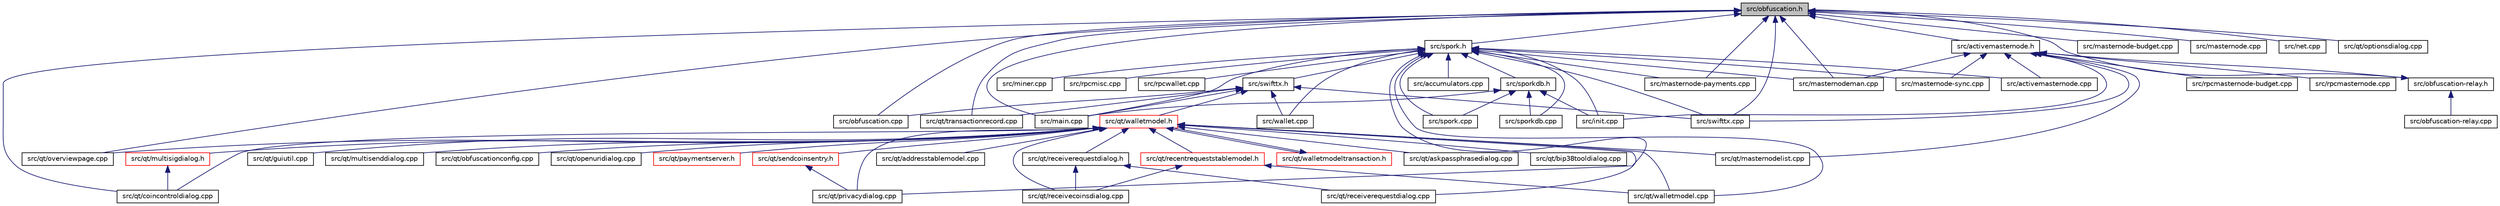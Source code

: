 digraph "src/obfuscation.h"
{
  edge [fontname="Helvetica",fontsize="10",labelfontname="Helvetica",labelfontsize="10"];
  node [fontname="Helvetica",fontsize="10",shape=record];
  Node136 [label="src/obfuscation.h",height=0.2,width=0.4,color="black", fillcolor="grey75", style="filled", fontcolor="black"];
  Node136 -> Node137 [dir="back",color="midnightblue",fontsize="10",style="solid",fontname="Helvetica"];
  Node137 [label="src/spork.h",height=0.2,width=0.4,color="black", fillcolor="white", style="filled",URL="$spork_8h.html"];
  Node137 -> Node138 [dir="back",color="midnightblue",fontsize="10",style="solid",fontname="Helvetica"];
  Node138 [label="src/accumulators.cpp",height=0.2,width=0.4,color="black", fillcolor="white", style="filled",URL="$accumulators_8cpp.html"];
  Node137 -> Node139 [dir="back",color="midnightblue",fontsize="10",style="solid",fontname="Helvetica"];
  Node139 [label="src/activemasternode.cpp",height=0.2,width=0.4,color="black", fillcolor="white", style="filled",URL="$activemasternode_8cpp.html"];
  Node137 -> Node140 [dir="back",color="midnightblue",fontsize="10",style="solid",fontname="Helvetica"];
  Node140 [label="src/init.cpp",height=0.2,width=0.4,color="black", fillcolor="white", style="filled",URL="$init_8cpp.html"];
  Node137 -> Node141 [dir="back",color="midnightblue",fontsize="10",style="solid",fontname="Helvetica"];
  Node141 [label="src/sporkdb.h",height=0.2,width=0.4,color="black", fillcolor="white", style="filled",URL="$sporkdb_8h.html"];
  Node141 -> Node140 [dir="back",color="midnightblue",fontsize="10",style="solid",fontname="Helvetica"];
  Node141 -> Node142 [dir="back",color="midnightblue",fontsize="10",style="solid",fontname="Helvetica"];
  Node142 [label="src/main.cpp",height=0.2,width=0.4,color="black", fillcolor="white", style="filled",URL="$main_8cpp.html"];
  Node141 -> Node143 [dir="back",color="midnightblue",fontsize="10",style="solid",fontname="Helvetica"];
  Node143 [label="src/spork.cpp",height=0.2,width=0.4,color="black", fillcolor="white", style="filled",URL="$spork_8cpp.html"];
  Node141 -> Node144 [dir="back",color="midnightblue",fontsize="10",style="solid",fontname="Helvetica"];
  Node144 [label="src/sporkdb.cpp",height=0.2,width=0.4,color="black", fillcolor="white", style="filled",URL="$sporkdb_8cpp.html"];
  Node137 -> Node142 [dir="back",color="midnightblue",fontsize="10",style="solid",fontname="Helvetica"];
  Node137 -> Node145 [dir="back",color="midnightblue",fontsize="10",style="solid",fontname="Helvetica"];
  Node145 [label="src/swifttx.h",height=0.2,width=0.4,color="black", fillcolor="white", style="filled",URL="$swifttx_8h.html"];
  Node145 -> Node142 [dir="back",color="midnightblue",fontsize="10",style="solid",fontname="Helvetica"];
  Node145 -> Node146 [dir="back",color="midnightblue",fontsize="10",style="solid",fontname="Helvetica"];
  Node146 [label="src/obfuscation.cpp",height=0.2,width=0.4,color="black", fillcolor="white", style="filled",URL="$obfuscation_8cpp.html"];
  Node145 -> Node147 [dir="back",color="midnightblue",fontsize="10",style="solid",fontname="Helvetica"];
  Node147 [label="src/qt/walletmodel.h",height=0.2,width=0.4,color="red", fillcolor="white", style="filled",URL="$walletmodel_8h.html"];
  Node147 -> Node148 [dir="back",color="midnightblue",fontsize="10",style="solid",fontname="Helvetica"];
  Node148 [label="src/qt/addresstablemodel.cpp",height=0.2,width=0.4,color="black", fillcolor="white", style="filled",URL="$addresstablemodel_8cpp.html"];
  Node147 -> Node149 [dir="back",color="midnightblue",fontsize="10",style="solid",fontname="Helvetica"];
  Node149 [label="src/qt/walletmodeltransaction.h",height=0.2,width=0.4,color="red", fillcolor="white", style="filled",URL="$walletmodeltransaction_8h.html"];
  Node149 -> Node147 [dir="back",color="midnightblue",fontsize="10",style="solid",fontname="Helvetica"];
  Node147 -> Node151 [dir="back",color="midnightblue",fontsize="10",style="solid",fontname="Helvetica"];
  Node151 [label="src/qt/askpassphrasedialog.cpp",height=0.2,width=0.4,color="black", fillcolor="white", style="filled",URL="$askpassphrasedialog_8cpp.html"];
  Node147 -> Node152 [dir="back",color="midnightblue",fontsize="10",style="solid",fontname="Helvetica"];
  Node152 [label="src/qt/bip38tooldialog.cpp",height=0.2,width=0.4,color="black", fillcolor="white", style="filled",URL="$bip38tooldialog_8cpp.html"];
  Node147 -> Node153 [dir="back",color="midnightblue",fontsize="10",style="solid",fontname="Helvetica"];
  Node153 [label="src/qt/coincontroldialog.cpp",height=0.2,width=0.4,color="black", fillcolor="white", style="filled",URL="$coincontroldialog_8cpp.html"];
  Node147 -> Node154 [dir="back",color="midnightblue",fontsize="10",style="solid",fontname="Helvetica"];
  Node154 [label="src/qt/multisigdialog.h",height=0.2,width=0.4,color="red", fillcolor="white", style="filled",URL="$multisigdialog_8h.html"];
  Node154 -> Node153 [dir="back",color="midnightblue",fontsize="10",style="solid",fontname="Helvetica"];
  Node147 -> Node157 [dir="back",color="midnightblue",fontsize="10",style="solid",fontname="Helvetica"];
  Node157 [label="src/qt/guiutil.cpp",height=0.2,width=0.4,color="black", fillcolor="white", style="filled",URL="$guiutil_8cpp.html"];
  Node147 -> Node158 [dir="back",color="midnightblue",fontsize="10",style="solid",fontname="Helvetica"];
  Node158 [label="src/qt/masternodelist.cpp",height=0.2,width=0.4,color="black", fillcolor="white", style="filled",URL="$masternodelist_8cpp.html"];
  Node147 -> Node159 [dir="back",color="midnightblue",fontsize="10",style="solid",fontname="Helvetica"];
  Node159 [label="src/qt/multisenddialog.cpp",height=0.2,width=0.4,color="black", fillcolor="white", style="filled",URL="$multisenddialog_8cpp.html"];
  Node147 -> Node160 [dir="back",color="midnightblue",fontsize="10",style="solid",fontname="Helvetica"];
  Node160 [label="src/qt/obfuscationconfig.cpp",height=0.2,width=0.4,color="black", fillcolor="white", style="filled",URL="$obfuscationconfig_8cpp.html"];
  Node147 -> Node161 [dir="back",color="midnightblue",fontsize="10",style="solid",fontname="Helvetica"];
  Node161 [label="src/qt/openuridialog.cpp",height=0.2,width=0.4,color="black", fillcolor="white", style="filled",URL="$openuridialog_8cpp.html"];
  Node147 -> Node162 [dir="back",color="midnightblue",fontsize="10",style="solid",fontname="Helvetica"];
  Node162 [label="src/qt/overviewpage.cpp",height=0.2,width=0.4,color="black", fillcolor="white", style="filled",URL="$overviewpage_8cpp.html"];
  Node147 -> Node163 [dir="back",color="midnightblue",fontsize="10",style="solid",fontname="Helvetica"];
  Node163 [label="src/qt/paymentserver.h",height=0.2,width=0.4,color="red", fillcolor="white", style="filled",URL="$paymentserver_8h.html"];
  Node147 -> Node168 [dir="back",color="midnightblue",fontsize="10",style="solid",fontname="Helvetica"];
  Node168 [label="src/qt/sendcoinsentry.h",height=0.2,width=0.4,color="red", fillcolor="white", style="filled",URL="$sendcoinsentry_8h.html"];
  Node168 -> Node169 [dir="back",color="midnightblue",fontsize="10",style="solid",fontname="Helvetica"];
  Node169 [label="src/qt/privacydialog.cpp",height=0.2,width=0.4,color="black", fillcolor="white", style="filled",URL="$privacydialog_8cpp.html"];
  Node147 -> Node169 [dir="back",color="midnightblue",fontsize="10",style="solid",fontname="Helvetica"];
  Node147 -> Node172 [dir="back",color="midnightblue",fontsize="10",style="solid",fontname="Helvetica"];
  Node172 [label="src/qt/receiverequestdialog.h",height=0.2,width=0.4,color="black", fillcolor="white", style="filled",URL="$receiverequestdialog_8h.html"];
  Node172 -> Node173 [dir="back",color="midnightblue",fontsize="10",style="solid",fontname="Helvetica"];
  Node173 [label="src/qt/receivecoinsdialog.cpp",height=0.2,width=0.4,color="black", fillcolor="white", style="filled",URL="$receivecoinsdialog_8cpp.html"];
  Node172 -> Node174 [dir="back",color="midnightblue",fontsize="10",style="solid",fontname="Helvetica"];
  Node174 [label="src/qt/receiverequestdialog.cpp",height=0.2,width=0.4,color="black", fillcolor="white", style="filled",URL="$receiverequestdialog_8cpp.html"];
  Node147 -> Node175 [dir="back",color="midnightblue",fontsize="10",style="solid",fontname="Helvetica"];
  Node175 [label="src/qt/recentrequeststablemodel.h",height=0.2,width=0.4,color="red", fillcolor="white", style="filled",URL="$recentrequeststablemodel_8h.html"];
  Node175 -> Node173 [dir="back",color="midnightblue",fontsize="10",style="solid",fontname="Helvetica"];
  Node175 -> Node177 [dir="back",color="midnightblue",fontsize="10",style="solid",fontname="Helvetica"];
  Node177 [label="src/qt/walletmodel.cpp",height=0.2,width=0.4,color="black", fillcolor="white", style="filled",URL="$walletmodel_8cpp.html"];
  Node147 -> Node173 [dir="back",color="midnightblue",fontsize="10",style="solid",fontname="Helvetica"];
  Node147 -> Node174 [dir="back",color="midnightblue",fontsize="10",style="solid",fontname="Helvetica"];
  Node147 -> Node177 [dir="back",color="midnightblue",fontsize="10",style="solid",fontname="Helvetica"];
  Node145 -> Node184 [dir="back",color="midnightblue",fontsize="10",style="solid",fontname="Helvetica"];
  Node184 [label="src/qt/transactionrecord.cpp",height=0.2,width=0.4,color="black", fillcolor="white", style="filled",URL="$transactionrecord_8cpp.html"];
  Node145 -> Node185 [dir="back",color="midnightblue",fontsize="10",style="solid",fontname="Helvetica"];
  Node185 [label="src/swifttx.cpp",height=0.2,width=0.4,color="black", fillcolor="white", style="filled",URL="$swifttx_8cpp.html"];
  Node145 -> Node186 [dir="back",color="midnightblue",fontsize="10",style="solid",fontname="Helvetica"];
  Node186 [label="src/wallet.cpp",height=0.2,width=0.4,color="black", fillcolor="white", style="filled",URL="$wallet_8cpp.html"];
  Node137 -> Node187 [dir="back",color="midnightblue",fontsize="10",style="solid",fontname="Helvetica"];
  Node187 [label="src/masternode-payments.cpp",height=0.2,width=0.4,color="black", fillcolor="white", style="filled",URL="$masternode-payments_8cpp.html"];
  Node137 -> Node188 [dir="back",color="midnightblue",fontsize="10",style="solid",fontname="Helvetica"];
  Node188 [label="src/masternode-sync.cpp",height=0.2,width=0.4,color="black", fillcolor="white", style="filled",URL="$masternode-sync_8cpp.html"];
  Node137 -> Node189 [dir="back",color="midnightblue",fontsize="10",style="solid",fontname="Helvetica"];
  Node189 [label="src/masternodeman.cpp",height=0.2,width=0.4,color="black", fillcolor="white", style="filled",URL="$masternodeman_8cpp.html"];
  Node137 -> Node190 [dir="back",color="midnightblue",fontsize="10",style="solid",fontname="Helvetica"];
  Node190 [label="src/miner.cpp",height=0.2,width=0.4,color="black", fillcolor="white", style="filled",URL="$miner_8cpp.html"];
  Node137 -> Node169 [dir="back",color="midnightblue",fontsize="10",style="solid",fontname="Helvetica"];
  Node137 -> Node177 [dir="back",color="midnightblue",fontsize="10",style="solid",fontname="Helvetica"];
  Node137 -> Node191 [dir="back",color="midnightblue",fontsize="10",style="solid",fontname="Helvetica"];
  Node191 [label="src/rpcmisc.cpp",height=0.2,width=0.4,color="black", fillcolor="white", style="filled",URL="$rpcmisc_8cpp.html"];
  Node137 -> Node192 [dir="back",color="midnightblue",fontsize="10",style="solid",fontname="Helvetica"];
  Node192 [label="src/rpcwallet.cpp",height=0.2,width=0.4,color="black", fillcolor="white", style="filled",URL="$rpcwallet_8cpp.html"];
  Node137 -> Node143 [dir="back",color="midnightblue",fontsize="10",style="solid",fontname="Helvetica"];
  Node137 -> Node144 [dir="back",color="midnightblue",fontsize="10",style="solid",fontname="Helvetica"];
  Node137 -> Node185 [dir="back",color="midnightblue",fontsize="10",style="solid",fontname="Helvetica"];
  Node137 -> Node186 [dir="back",color="midnightblue",fontsize="10",style="solid",fontname="Helvetica"];
  Node136 -> Node193 [dir="back",color="midnightblue",fontsize="10",style="solid",fontname="Helvetica"];
  Node193 [label="src/activemasternode.h",height=0.2,width=0.4,color="black", fillcolor="white", style="filled",URL="$activemasternode_8h.html"];
  Node193 -> Node194 [dir="back",color="midnightblue",fontsize="10",style="solid",fontname="Helvetica"];
  Node194 [label="src/obfuscation-relay.h",height=0.2,width=0.4,color="black", fillcolor="white", style="filled",URL="$obfuscation-relay_8h.html"];
  Node194 -> Node136 [dir="back",color="midnightblue",fontsize="10",style="solid",fontname="Helvetica"];
  Node194 -> Node195 [dir="back",color="midnightblue",fontsize="10",style="solid",fontname="Helvetica"];
  Node195 [label="src/obfuscation-relay.cpp",height=0.2,width=0.4,color="black", fillcolor="white", style="filled",URL="$obfuscation-relay_8cpp.html"];
  Node193 -> Node139 [dir="back",color="midnightblue",fontsize="10",style="solid",fontname="Helvetica"];
  Node193 -> Node140 [dir="back",color="midnightblue",fontsize="10",style="solid",fontname="Helvetica"];
  Node193 -> Node188 [dir="back",color="midnightblue",fontsize="10",style="solid",fontname="Helvetica"];
  Node193 -> Node189 [dir="back",color="midnightblue",fontsize="10",style="solid",fontname="Helvetica"];
  Node193 -> Node158 [dir="back",color="midnightblue",fontsize="10",style="solid",fontname="Helvetica"];
  Node193 -> Node196 [dir="back",color="midnightblue",fontsize="10",style="solid",fontname="Helvetica"];
  Node196 [label="src/rpcmasternode-budget.cpp",height=0.2,width=0.4,color="black", fillcolor="white", style="filled",URL="$rpcmasternode-budget_8cpp.html"];
  Node193 -> Node197 [dir="back",color="midnightblue",fontsize="10",style="solid",fontname="Helvetica"];
  Node197 [label="src/rpcmasternode.cpp",height=0.2,width=0.4,color="black", fillcolor="white", style="filled",URL="$rpcmasternode_8cpp.html"];
  Node193 -> Node185 [dir="back",color="midnightblue",fontsize="10",style="solid",fontname="Helvetica"];
  Node136 -> Node142 [dir="back",color="midnightblue",fontsize="10",style="solid",fontname="Helvetica"];
  Node136 -> Node198 [dir="back",color="midnightblue",fontsize="10",style="solid",fontname="Helvetica"];
  Node198 [label="src/masternode-budget.cpp",height=0.2,width=0.4,color="black", fillcolor="white", style="filled",URL="$masternode-budget_8cpp.html"];
  Node136 -> Node187 [dir="back",color="midnightblue",fontsize="10",style="solid",fontname="Helvetica"];
  Node136 -> Node199 [dir="back",color="midnightblue",fontsize="10",style="solid",fontname="Helvetica"];
  Node199 [label="src/masternode.cpp",height=0.2,width=0.4,color="black", fillcolor="white", style="filled",URL="$masternode_8cpp.html"];
  Node136 -> Node189 [dir="back",color="midnightblue",fontsize="10",style="solid",fontname="Helvetica"];
  Node136 -> Node200 [dir="back",color="midnightblue",fontsize="10",style="solid",fontname="Helvetica"];
  Node200 [label="src/net.cpp",height=0.2,width=0.4,color="black", fillcolor="white", style="filled",URL="$net_8cpp.html"];
  Node136 -> Node146 [dir="back",color="midnightblue",fontsize="10",style="solid",fontname="Helvetica"];
  Node136 -> Node153 [dir="back",color="midnightblue",fontsize="10",style="solid",fontname="Helvetica"];
  Node136 -> Node201 [dir="back",color="midnightblue",fontsize="10",style="solid",fontname="Helvetica"];
  Node201 [label="src/qt/optionsdialog.cpp",height=0.2,width=0.4,color="black", fillcolor="white", style="filled",URL="$optionsdialog_8cpp.html"];
  Node136 -> Node162 [dir="back",color="midnightblue",fontsize="10",style="solid",fontname="Helvetica"];
  Node136 -> Node184 [dir="back",color="midnightblue",fontsize="10",style="solid",fontname="Helvetica"];
  Node136 -> Node185 [dir="back",color="midnightblue",fontsize="10",style="solid",fontname="Helvetica"];
}
